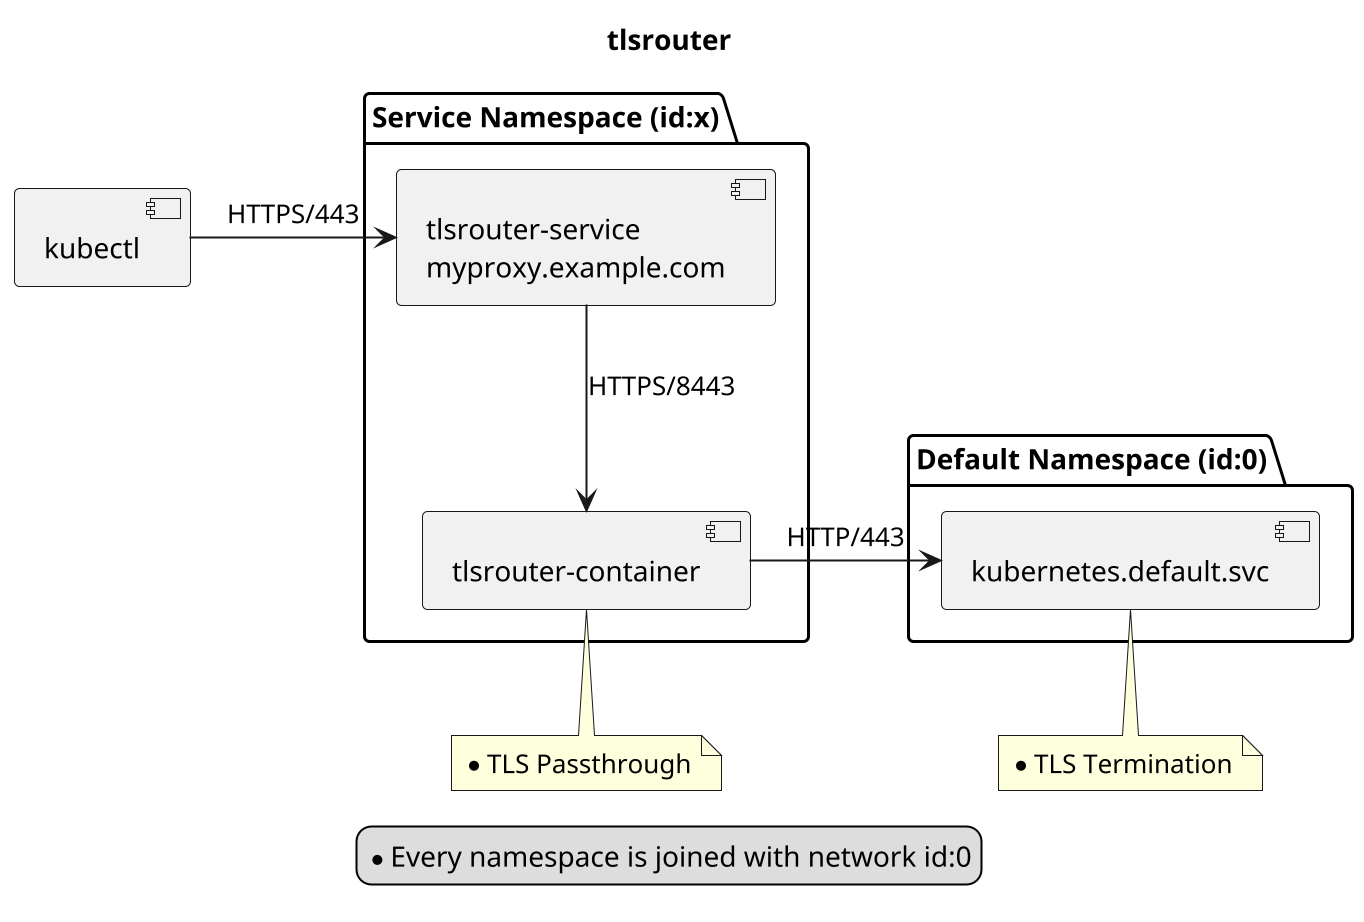 @startuml

scale 2
title tlsrouter
skinparam componentStyle uml2

component kubectl

package "Service Namespace (id:x)" {
  component "tlsrouter-service\nmyproxy.example.com" as tlsrouter_service
  component "tlsrouter-container" as tlsrouter_container
}

package "Default Namespace (id:0)" {
  component "kubernetes.default.svc" as kubernetes_service
}

kubectl -r-> tlsrouter_service : HTTPS/443
tlsrouter_service -d-> tlsrouter_container : HTTPS/8443
tlsrouter_container -r-> kubernetes_service : HTTP/443

note bottom of tlsrouter_container
  * TLS Passthrough
end note

note bottom of kubernetes_service
  * TLS Termination
end note

legend
  * Every namespace is joined with network id:0
end legend
@enduml

